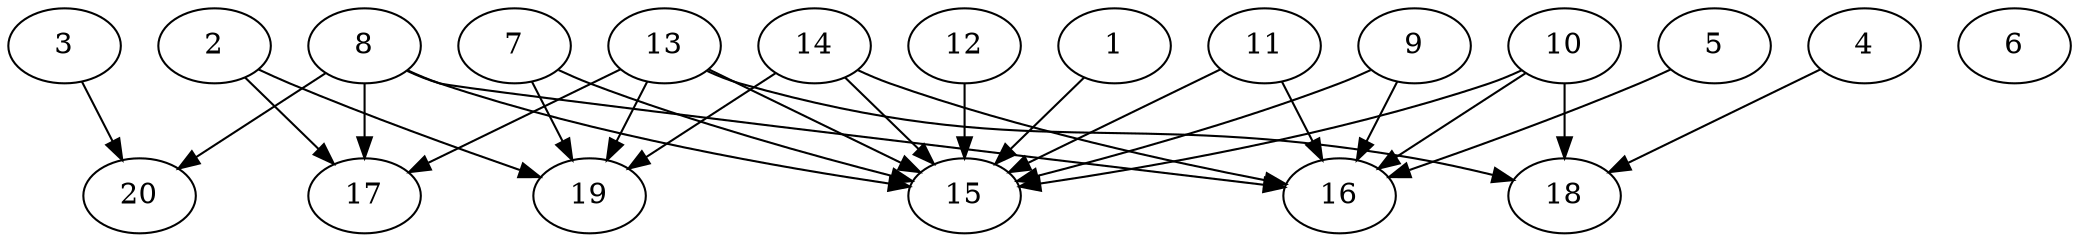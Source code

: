 // DAG automatically generated by daggen at Wed Jul 24 21:20:53 2019
// ./daggen --dot -n 20 --ccr 0.5 --fat 0.8 --regular 0.5 --density 0.7 --mindata 5242880 --maxdata 52428800 
digraph G {
  1 [size="70285312", alpha="0.08", expect_size="35142656"] 
  1 -> 15 [size ="35142656"]
  2 [size="26548224", alpha="0.17", expect_size="13274112"] 
  2 -> 17 [size ="13274112"]
  2 -> 19 [size ="13274112"]
  3 [size="14321664", alpha="0.18", expect_size="7160832"] 
  3 -> 20 [size ="7160832"]
  4 [size="104577024", alpha="0.03", expect_size="52288512"] 
  4 -> 18 [size ="52288512"]
  5 [size="67776512", alpha="0.14", expect_size="33888256"] 
  5 -> 16 [size ="33888256"]
  6 [size="56619008", alpha="0.18", expect_size="28309504"] 
  7 [size="38264832", alpha="0.14", expect_size="19132416"] 
  7 -> 15 [size ="19132416"]
  7 -> 19 [size ="19132416"]
  8 [size="33607680", alpha="0.12", expect_size="16803840"] 
  8 -> 15 [size ="16803840"]
  8 -> 16 [size ="16803840"]
  8 -> 17 [size ="16803840"]
  8 -> 20 [size ="16803840"]
  9 [size="94488576", alpha="0.05", expect_size="47244288"] 
  9 -> 15 [size ="47244288"]
  9 -> 16 [size ="47244288"]
  10 [size="38119424", alpha="0.05", expect_size="19059712"] 
  10 -> 15 [size ="19059712"]
  10 -> 16 [size ="19059712"]
  10 -> 18 [size ="19059712"]
  11 [size="55588864", alpha="0.10", expect_size="27794432"] 
  11 -> 15 [size ="27794432"]
  11 -> 16 [size ="27794432"]
  12 [size="92674048", alpha="0.08", expect_size="46337024"] 
  12 -> 15 [size ="46337024"]
  13 [size="79079424", alpha="0.14", expect_size="39539712"] 
  13 -> 15 [size ="39539712"]
  13 -> 17 [size ="39539712"]
  13 -> 18 [size ="39539712"]
  13 -> 19 [size ="39539712"]
  14 [size="69914624", alpha="0.02", expect_size="34957312"] 
  14 -> 15 [size ="34957312"]
  14 -> 16 [size ="34957312"]
  14 -> 19 [size ="34957312"]
  15 [size="85655552", alpha="0.10", expect_size="42827776"] 
  16 [size="55312384", alpha="0.10", expect_size="27656192"] 
  17 [size="46491648", alpha="0.12", expect_size="23245824"] 
  18 [size="18132992", alpha="0.07", expect_size="9066496"] 
  19 [size="76120064", alpha="0.16", expect_size="38060032"] 
  20 [size="101810176", alpha="0.12", expect_size="50905088"] 
}
